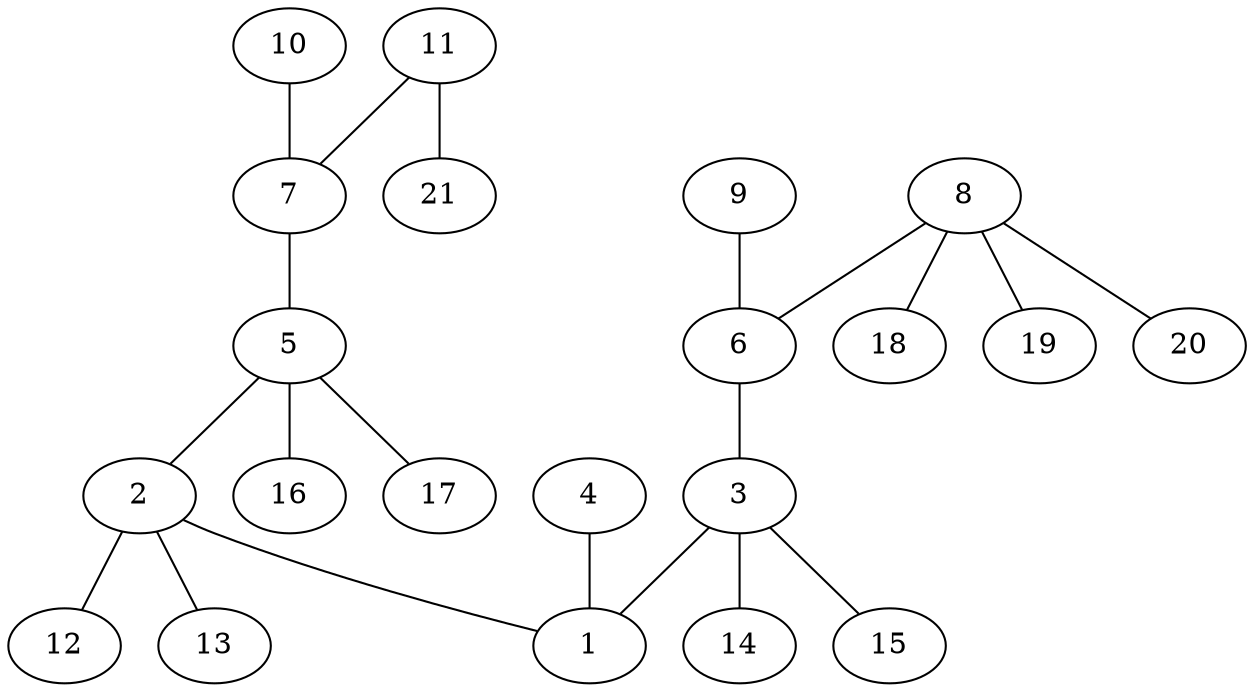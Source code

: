 graph molecule_1199 {
	1	 [chem=C];
	2	 [chem=C];
	2 -- 1	 [valence=1];
	12	 [chem=H];
	2 -- 12	 [valence=1];
	13	 [chem=H];
	2 -- 13	 [valence=1];
	3	 [chem=C];
	3 -- 1	 [valence=1];
	14	 [chem=H];
	3 -- 14	 [valence=1];
	15	 [chem=H];
	3 -- 15	 [valence=1];
	4	 [chem=O];
	4 -- 1	 [valence=2];
	5	 [chem=C];
	5 -- 2	 [valence=1];
	16	 [chem=H];
	5 -- 16	 [valence=1];
	17	 [chem=H];
	5 -- 17	 [valence=1];
	6	 [chem=C];
	6 -- 3	 [valence=1];
	7	 [chem=C];
	7 -- 5	 [valence=1];
	8	 [chem=C];
	8 -- 6	 [valence=1];
	18	 [chem=H];
	8 -- 18	 [valence=1];
	19	 [chem=H];
	8 -- 19	 [valence=1];
	20	 [chem=H];
	8 -- 20	 [valence=1];
	9	 [chem=O];
	9 -- 6	 [valence=2];
	10	 [chem=O];
	10 -- 7	 [valence=2];
	11	 [chem=O];
	11 -- 7	 [valence=1];
	21	 [chem=H];
	11 -- 21	 [valence=1];
}
